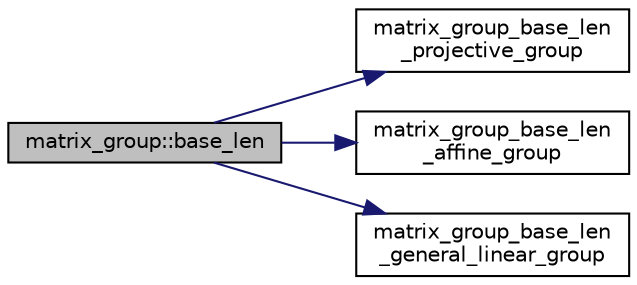 digraph "matrix_group::base_len"
{
  edge [fontname="Helvetica",fontsize="10",labelfontname="Helvetica",labelfontsize="10"];
  node [fontname="Helvetica",fontsize="10",shape=record];
  rankdir="LR";
  Node87 [label="matrix_group::base_len",height=0.2,width=0.4,color="black", fillcolor="grey75", style="filled", fontcolor="black"];
  Node87 -> Node88 [color="midnightblue",fontsize="10",style="solid",fontname="Helvetica"];
  Node88 [label="matrix_group_base_len\l_projective_group",height=0.2,width=0.4,color="black", fillcolor="white", style="filled",URL="$de/dc5/algebra__and__number__theory_8h.html#a076a893d14b9769c19fd1748154033bc"];
  Node87 -> Node89 [color="midnightblue",fontsize="10",style="solid",fontname="Helvetica"];
  Node89 [label="matrix_group_base_len\l_affine_group",height=0.2,width=0.4,color="black", fillcolor="white", style="filled",URL="$de/dc5/algebra__and__number__theory_8h.html#a42ed38dd30e75ca9c315d973bee50305"];
  Node87 -> Node90 [color="midnightblue",fontsize="10",style="solid",fontname="Helvetica"];
  Node90 [label="matrix_group_base_len\l_general_linear_group",height=0.2,width=0.4,color="black", fillcolor="white", style="filled",URL="$de/dc5/algebra__and__number__theory_8h.html#a01b8e54f7c8c3ea523e6042228981013"];
}
